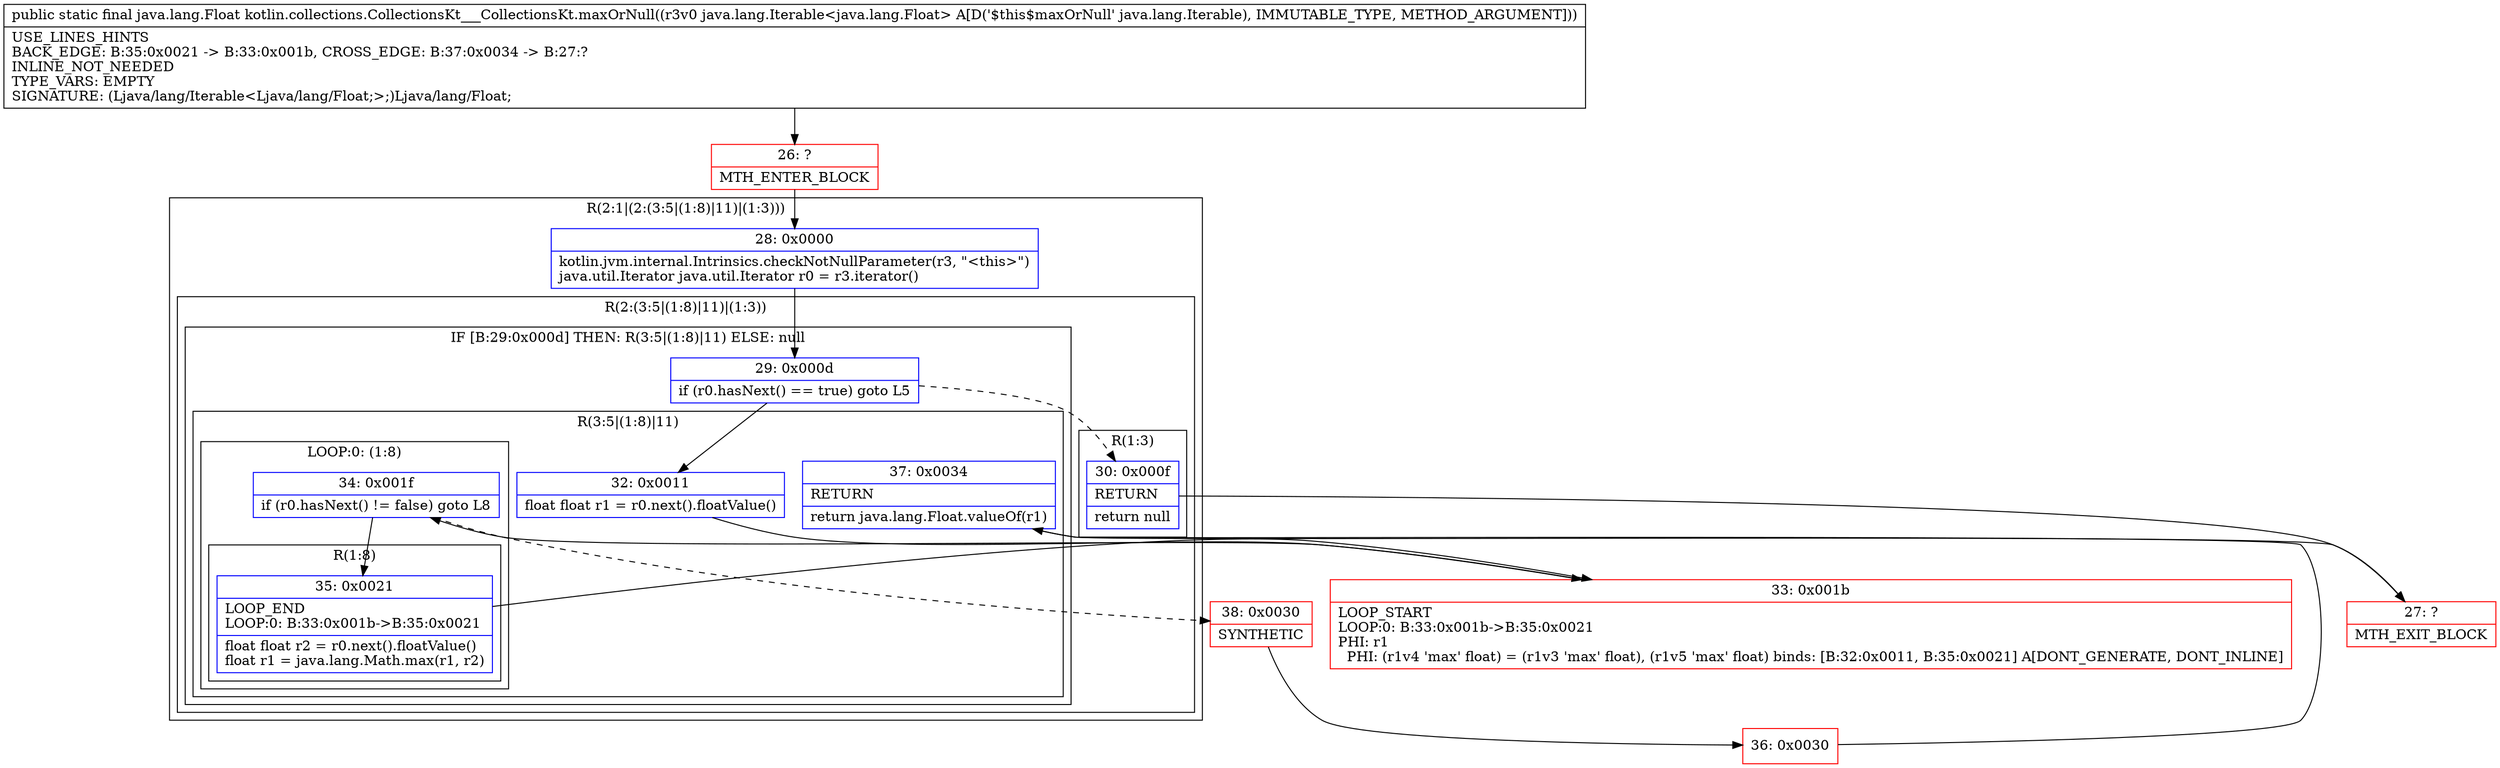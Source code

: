digraph "CFG forkotlin.collections.CollectionsKt___CollectionsKt.maxOrNull(Ljava\/lang\/Iterable;)Ljava\/lang\/Float;" {
subgraph cluster_Region_1593822163 {
label = "R(2:1|(2:(3:5|(1:8)|11)|(1:3)))";
node [shape=record,color=blue];
Node_28 [shape=record,label="{28\:\ 0x0000|kotlin.jvm.internal.Intrinsics.checkNotNullParameter(r3, \"\<this\>\")\ljava.util.Iterator java.util.Iterator r0 = r3.iterator()\l}"];
subgraph cluster_Region_324607161 {
label = "R(2:(3:5|(1:8)|11)|(1:3))";
node [shape=record,color=blue];
subgraph cluster_IfRegion_54948633 {
label = "IF [B:29:0x000d] THEN: R(3:5|(1:8)|11) ELSE: null";
node [shape=record,color=blue];
Node_29 [shape=record,label="{29\:\ 0x000d|if (r0.hasNext() == true) goto L5\l}"];
subgraph cluster_Region_2063398125 {
label = "R(3:5|(1:8)|11)";
node [shape=record,color=blue];
Node_32 [shape=record,label="{32\:\ 0x0011|float float r1 = r0.next().floatValue()\l}"];
subgraph cluster_LoopRegion_1470269698 {
label = "LOOP:0: (1:8)";
node [shape=record,color=blue];
Node_34 [shape=record,label="{34\:\ 0x001f|if (r0.hasNext() != false) goto L8\l}"];
subgraph cluster_Region_1998807414 {
label = "R(1:8)";
node [shape=record,color=blue];
Node_35 [shape=record,label="{35\:\ 0x0021|LOOP_END\lLOOP:0: B:33:0x001b\-\>B:35:0x0021\l|float float r2 = r0.next().floatValue()\lfloat r1 = java.lang.Math.max(r1, r2)\l}"];
}
}
Node_37 [shape=record,label="{37\:\ 0x0034|RETURN\l|return java.lang.Float.valueOf(r1)\l}"];
}
}
subgraph cluster_Region_1015665401 {
label = "R(1:3)";
node [shape=record,color=blue];
Node_30 [shape=record,label="{30\:\ 0x000f|RETURN\l|return null\l}"];
}
}
}
Node_26 [shape=record,color=red,label="{26\:\ ?|MTH_ENTER_BLOCK\l}"];
Node_27 [shape=record,color=red,label="{27\:\ ?|MTH_EXIT_BLOCK\l}"];
Node_33 [shape=record,color=red,label="{33\:\ 0x001b|LOOP_START\lLOOP:0: B:33:0x001b\-\>B:35:0x0021\lPHI: r1 \l  PHI: (r1v4 'max' float) = (r1v3 'max' float), (r1v5 'max' float) binds: [B:32:0x0011, B:35:0x0021] A[DONT_GENERATE, DONT_INLINE]\l}"];
Node_38 [shape=record,color=red,label="{38\:\ 0x0030|SYNTHETIC\l}"];
Node_36 [shape=record,color=red,label="{36\:\ 0x0030}"];
MethodNode[shape=record,label="{public static final java.lang.Float kotlin.collections.CollectionsKt___CollectionsKt.maxOrNull((r3v0 java.lang.Iterable\<java.lang.Float\> A[D('$this$maxOrNull' java.lang.Iterable), IMMUTABLE_TYPE, METHOD_ARGUMENT]))  | USE_LINES_HINTS\lBACK_EDGE: B:35:0x0021 \-\> B:33:0x001b, CROSS_EDGE: B:37:0x0034 \-\> B:27:?\lINLINE_NOT_NEEDED\lTYPE_VARS: EMPTY\lSIGNATURE: (Ljava\/lang\/Iterable\<Ljava\/lang\/Float;\>;)Ljava\/lang\/Float;\l}"];
MethodNode -> Node_26;Node_28 -> Node_29;
Node_29 -> Node_30[style=dashed];
Node_29 -> Node_32;
Node_32 -> Node_33;
Node_34 -> Node_35;
Node_34 -> Node_38[style=dashed];
Node_35 -> Node_33;
Node_37 -> Node_27;
Node_30 -> Node_27;
Node_26 -> Node_28;
Node_33 -> Node_34;
Node_38 -> Node_36;
Node_36 -> Node_37;
}


